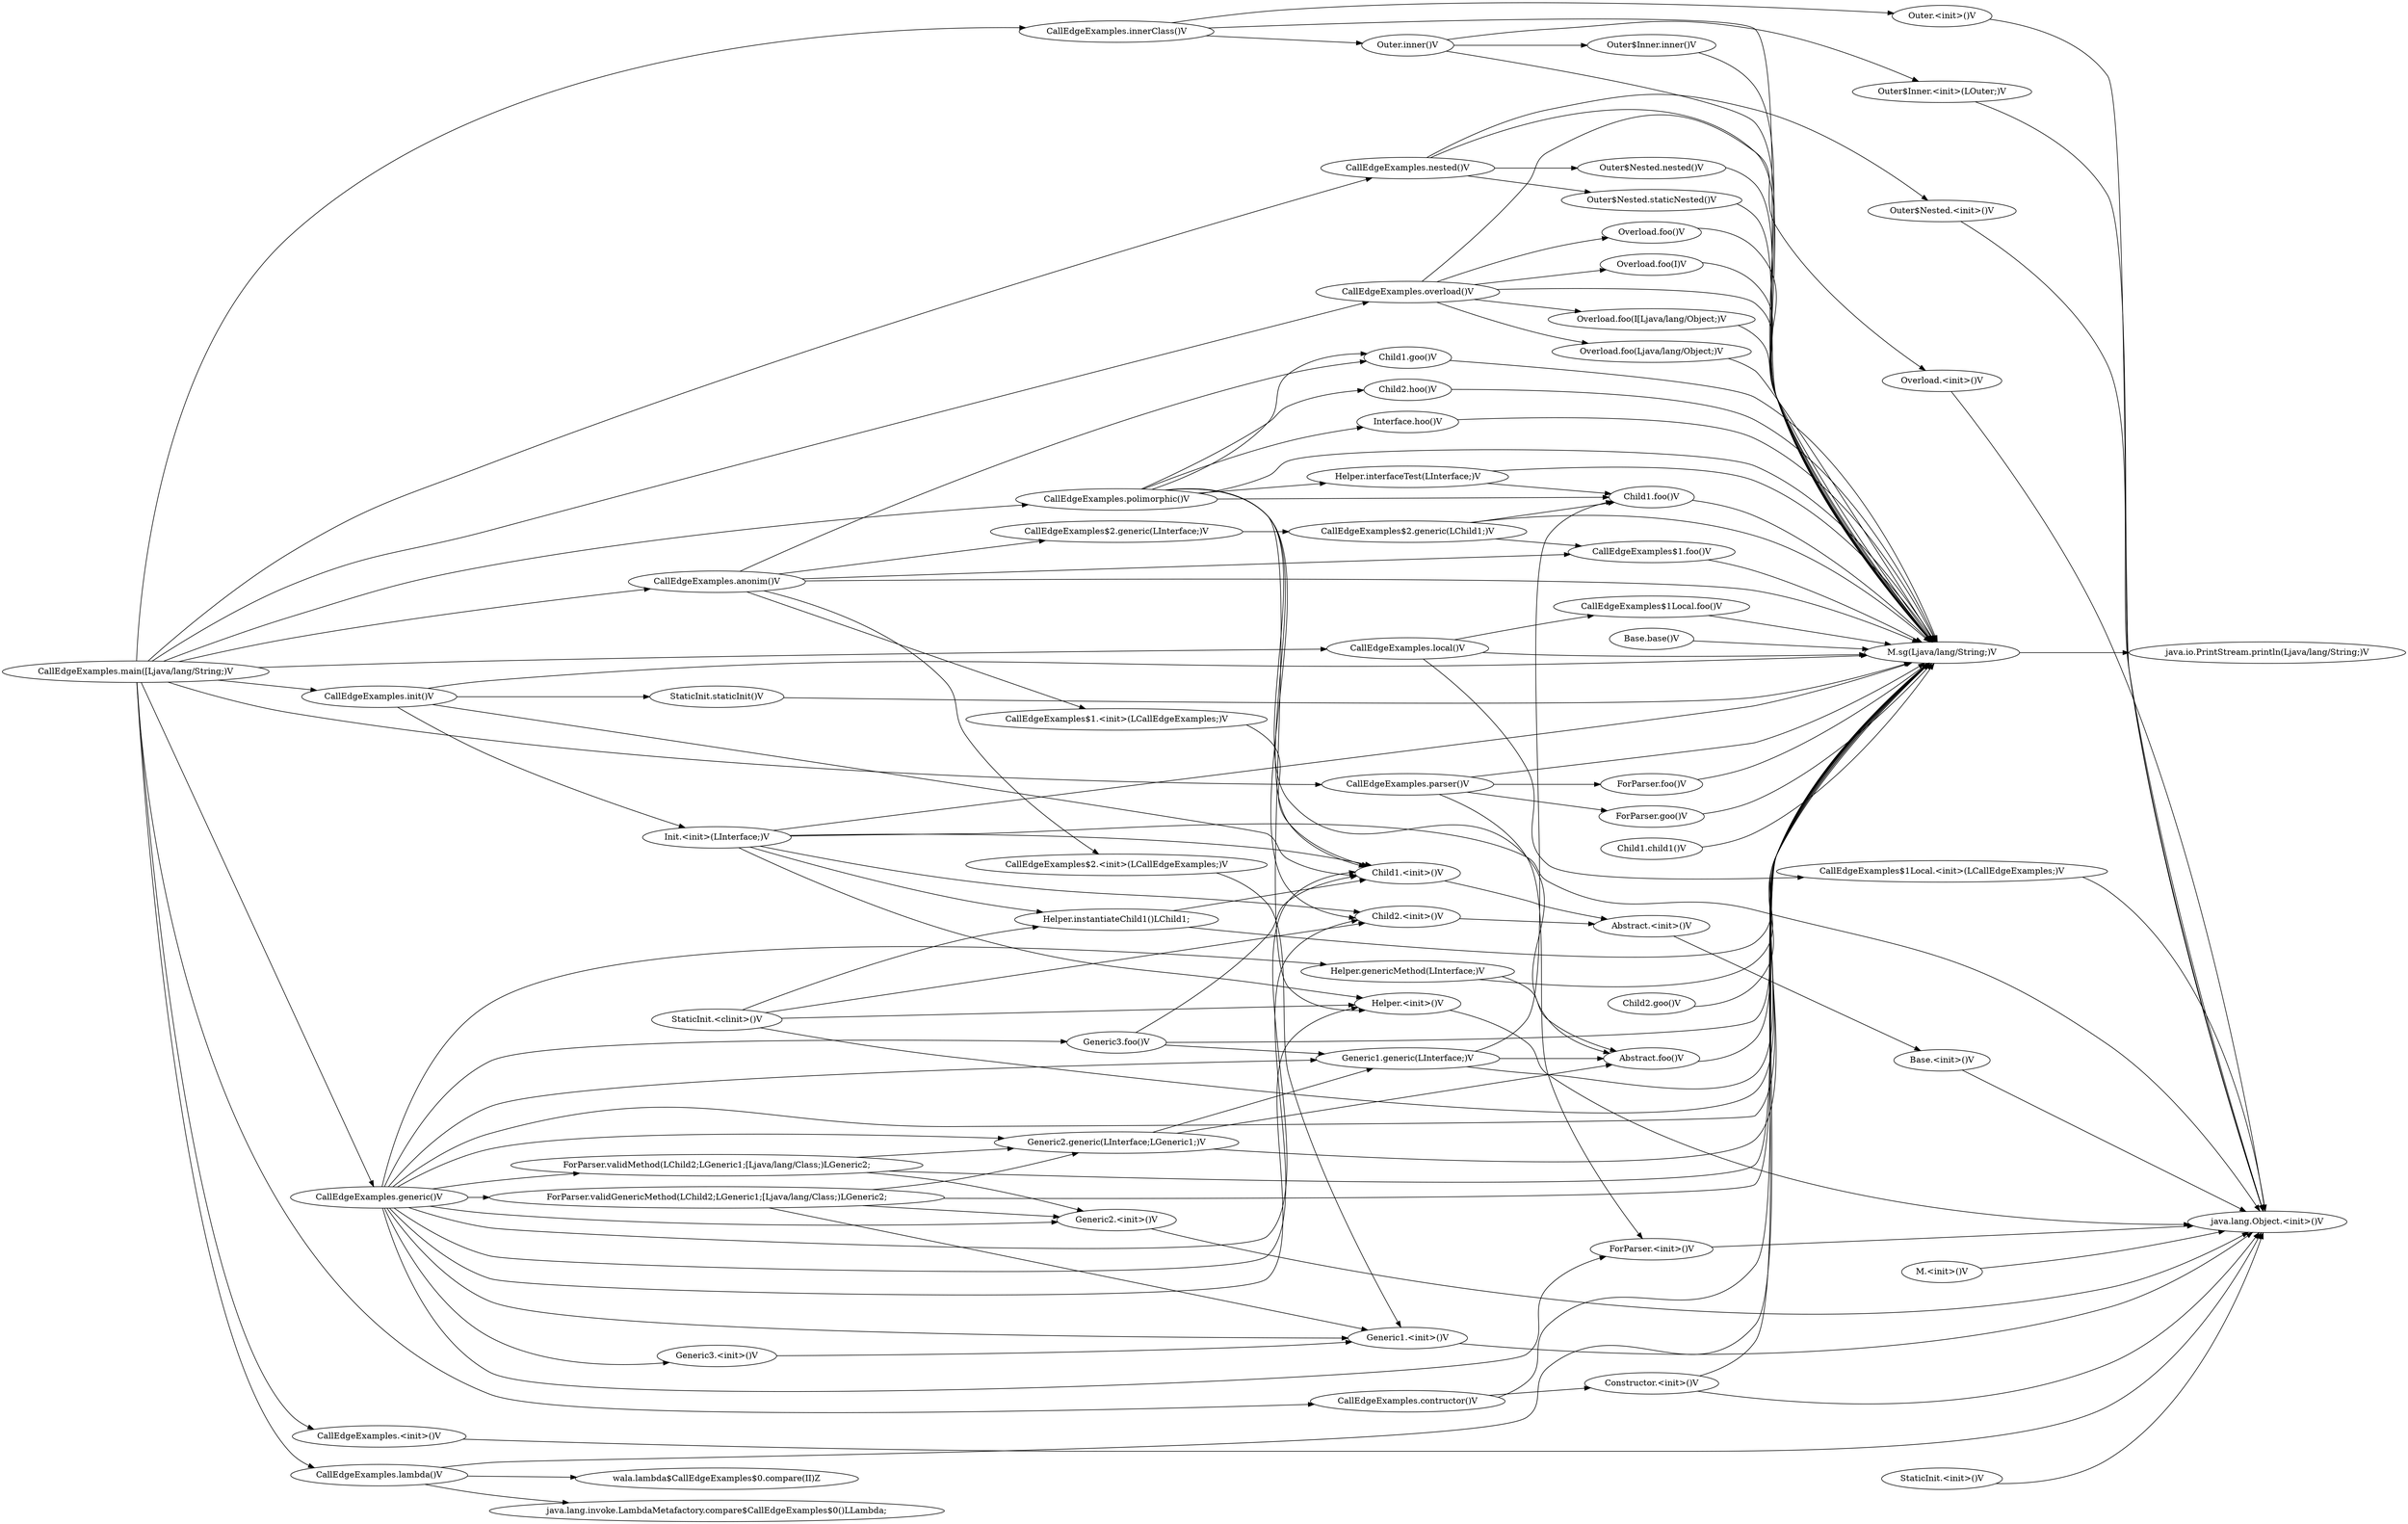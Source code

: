 digraph graphname {
rankdir="LR";
14 [label="Abstract.<init>()V"]
22 [label="Abstract.foo()V"]
15 [label="Base.<init>()V"]
28 [label="Base.base()V"]
49 [label="CallEdgeExamples$1.<init>(LCallEdgeExamples;)V"]
40 [label="CallEdgeExamples$1.foo()V"]
24 [label="CallEdgeExamples$1Local.<init>(LCallEdgeExamples;)V"]
25 [label="CallEdgeExamples$1Local.foo()V"]
38 [label="CallEdgeExamples$2.<init>(LCallEdgeExamples;)V"]
39 [label="CallEdgeExamples$2.generic(LChild1;)V"]
41 [label="CallEdgeExamples$2.generic(LInterface;)V"]
23 [label="CallEdgeExamples.<init>()V"]
59 [label="CallEdgeExamples.anonim()V"]
65 [label="CallEdgeExamples.contructor()V"]
62 [label="CallEdgeExamples.generic()V"]
63 [label="CallEdgeExamples.init()V"]
58 [label="CallEdgeExamples.innerClass()V"]
64 [label="CallEdgeExamples.lambda()V"]
61 [label="CallEdgeExamples.local()V"]
56 [label="CallEdgeExamples.main([Ljava/lang/String;)V"]
60 [label="CallEdgeExamples.nested()V"]
66 [label="CallEdgeExamples.overload()V"]
0 [label="CallEdgeExamples.parser()V"]
57 [label="CallEdgeExamples.polimorphic()V"]
13 [label="Child1.<init>()V"]
48 [label="Child1.child1()V"]
21 [label="Child1.foo()V"]
47 [label="Child1.goo()V"]
12 [label="Child2.<init>()V"]
7 [label="Child2.goo()V"]
8 [label="Child2.hoo()V"]
16 [label="Constructor.<init>()V"]
2 [label="ForParser.<init>()V"]
3 [label="ForParser.foo()V"]
4 [label="ForParser.goo()V"]
54 [label="ForParser.validGenericMethod(LChild2;LGeneric1;[Ljava/lang/Class;)LGeneric2;"]
53 [label="ForParser.validMethod(LChild2;LGeneric1;[Ljava/lang/Class;)LGeneric2;"]
18 [label="Generic1.<init>()V"]
20 [label="Generic1.generic(LInterface;)V"]
32 [label="Generic2.<init>()V"]
33 [label="Generic2.generic(LInterface;LGeneric1;)V"]
17 [label="Generic3.<init>()V"]
19 [label="Generic3.foo()V"]
10 [label="Helper.<init>()V"]
27 [label="Helper.genericMethod(LInterface;)V"]
11 [label="Helper.instantiateChild1()LChild1;"]
26 [label="Helper.interfaceTest(LInterface;)V"]
29 [label="Init.<init>(LInterface;)V"]
67 [label="Interface.hoo()V"]
34 [label="M.<init>()V"]
1 [label="M.sg(Ljava/lang/String;)V"]
51 [label="Outer$Inner.<init>(LOuter;)V"]
52 [label="Outer$Inner.inner()V"]
35 [label="Outer$Nested.<init>()V"]
37 [label="Outer$Nested.nested()V"]
36 [label="Outer$Nested.staticNested()V"]
50 [label="Outer.<init>()V"]
55 [label="Outer.inner()V"]
42 [label="Overload.<init>()V"]
43 [label="Overload.foo()V"]
44 [label="Overload.foo(I)V"]
46 [label="Overload.foo(I[Ljava/lang/Object;)V"]
45 [label="Overload.foo(Ljava/lang/Object;)V"]
9 [label="StaticInit.<clinit>()V"]
30 [label="StaticInit.<init>()V"]
31 [label="StaticInit.staticInit()V"]
5 [label="java.io.PrintStream.println(Ljava/lang/String;)V"]
6 [label="java.lang.Object.<init>()V"]
68 [label="java.lang.invoke.LambdaMetafactory.compare$CallEdgeExamples$0()LLambda;"]
69 [label="wala.lambda$CallEdgeExamples$0.compare(II)Z"]
0 -> 1
0 -> 2
0 -> 3
0 -> 4
1 -> 5
2 -> 6
3 -> 1
4 -> 1
7 -> 1
8 -> 1
9 -> 1
9 -> 10
9 -> 11
9 -> 12
10 -> 6
11 -> 1
11 -> 13
12 -> 14
13 -> 14
14 -> 15
15 -> 6
16 -> 1
16 -> 6
17 -> 18
18 -> 6
19 -> 1
19 -> 13
19 -> 20
20 -> 1
20 -> 21
20 -> 22
21 -> 1
22 -> 1
23 -> 6
24 -> 6
25 -> 1
26 -> 1
26 -> 21
27 -> 1
27 -> 22
28 -> 1
29 -> 1
29 -> 6
29 -> 10
29 -> 11
29 -> 12
29 -> 13
30 -> 6
31 -> 1
32 -> 6
33 -> 1
33 -> 20
33 -> 22
34 -> 6
35 -> 6
36 -> 1
37 -> 1
38 -> 18
39 -> 1
39 -> 21
39 -> 40
40 -> 1
41 -> 39
42 -> 6
43 -> 1
44 -> 1
45 -> 1
46 -> 1
47 -> 1
48 -> 1
49 -> 13
50 -> 6
51 -> 6
52 -> 1
53 -> 1
53 -> 32
53 -> 33
54 -> 1
54 -> 18
54 -> 32
54 -> 33
55 -> 1
55 -> 51
55 -> 52
56 -> 0
56 -> 23
56 -> 57
56 -> 58
56 -> 59
56 -> 60
56 -> 61
56 -> 62
56 -> 63
56 -> 64
56 -> 65
56 -> 66
57 -> 1
57 -> 8
57 -> 10
57 -> 12
57 -> 13
57 -> 21
57 -> 22
57 -> 26
57 -> 47
57 -> 67
58 -> 1
58 -> 50
58 -> 55
59 -> 1
59 -> 38
59 -> 40
59 -> 41
59 -> 47
59 -> 49
60 -> 1
60 -> 35
60 -> 36
60 -> 37
61 -> 1
61 -> 24
61 -> 25
62 -> 1
62 -> 2
62 -> 10
62 -> 12
62 -> 13
62 -> 17
62 -> 18
62 -> 19
62 -> 20
62 -> 27
62 -> 32
62 -> 33
62 -> 53
62 -> 54
63 -> 1
63 -> 13
63 -> 29
63 -> 31
64 -> 1
64 -> 68
64 -> 69
65 -> 1
65 -> 16
66 -> 1
66 -> 42
66 -> 43
66 -> 44
66 -> 45
66 -> 46
67 -> 1
}
